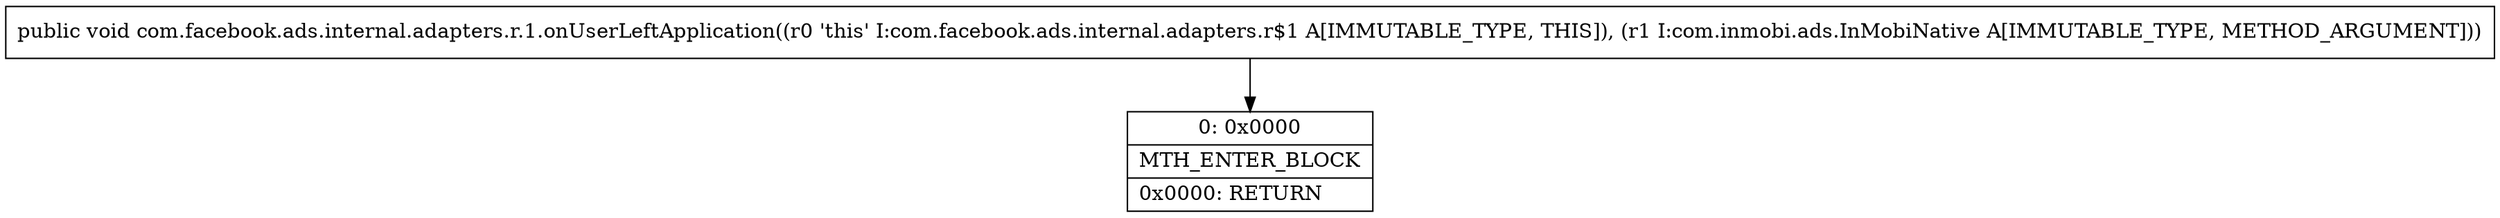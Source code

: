 digraph "CFG forcom.facebook.ads.internal.adapters.r.1.onUserLeftApplication(Lcom\/inmobi\/ads\/InMobiNative;)V" {
Node_0 [shape=record,label="{0\:\ 0x0000|MTH_ENTER_BLOCK\l|0x0000: RETURN   \l}"];
MethodNode[shape=record,label="{public void com.facebook.ads.internal.adapters.r.1.onUserLeftApplication((r0 'this' I:com.facebook.ads.internal.adapters.r$1 A[IMMUTABLE_TYPE, THIS]), (r1 I:com.inmobi.ads.InMobiNative A[IMMUTABLE_TYPE, METHOD_ARGUMENT])) }"];
MethodNode -> Node_0;
}

